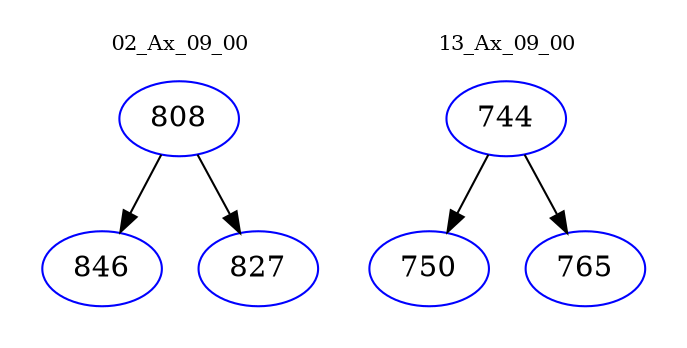 digraph{
subgraph cluster_0 {
color = white
label = "02_Ax_09_00";
fontsize=10;
T0_808 [label="808", color="blue"]
T0_808 -> T0_846 [color="black"]
T0_846 [label="846", color="blue"]
T0_808 -> T0_827 [color="black"]
T0_827 [label="827", color="blue"]
}
subgraph cluster_1 {
color = white
label = "13_Ax_09_00";
fontsize=10;
T1_744 [label="744", color="blue"]
T1_744 -> T1_750 [color="black"]
T1_750 [label="750", color="blue"]
T1_744 -> T1_765 [color="black"]
T1_765 [label="765", color="blue"]
}
}
